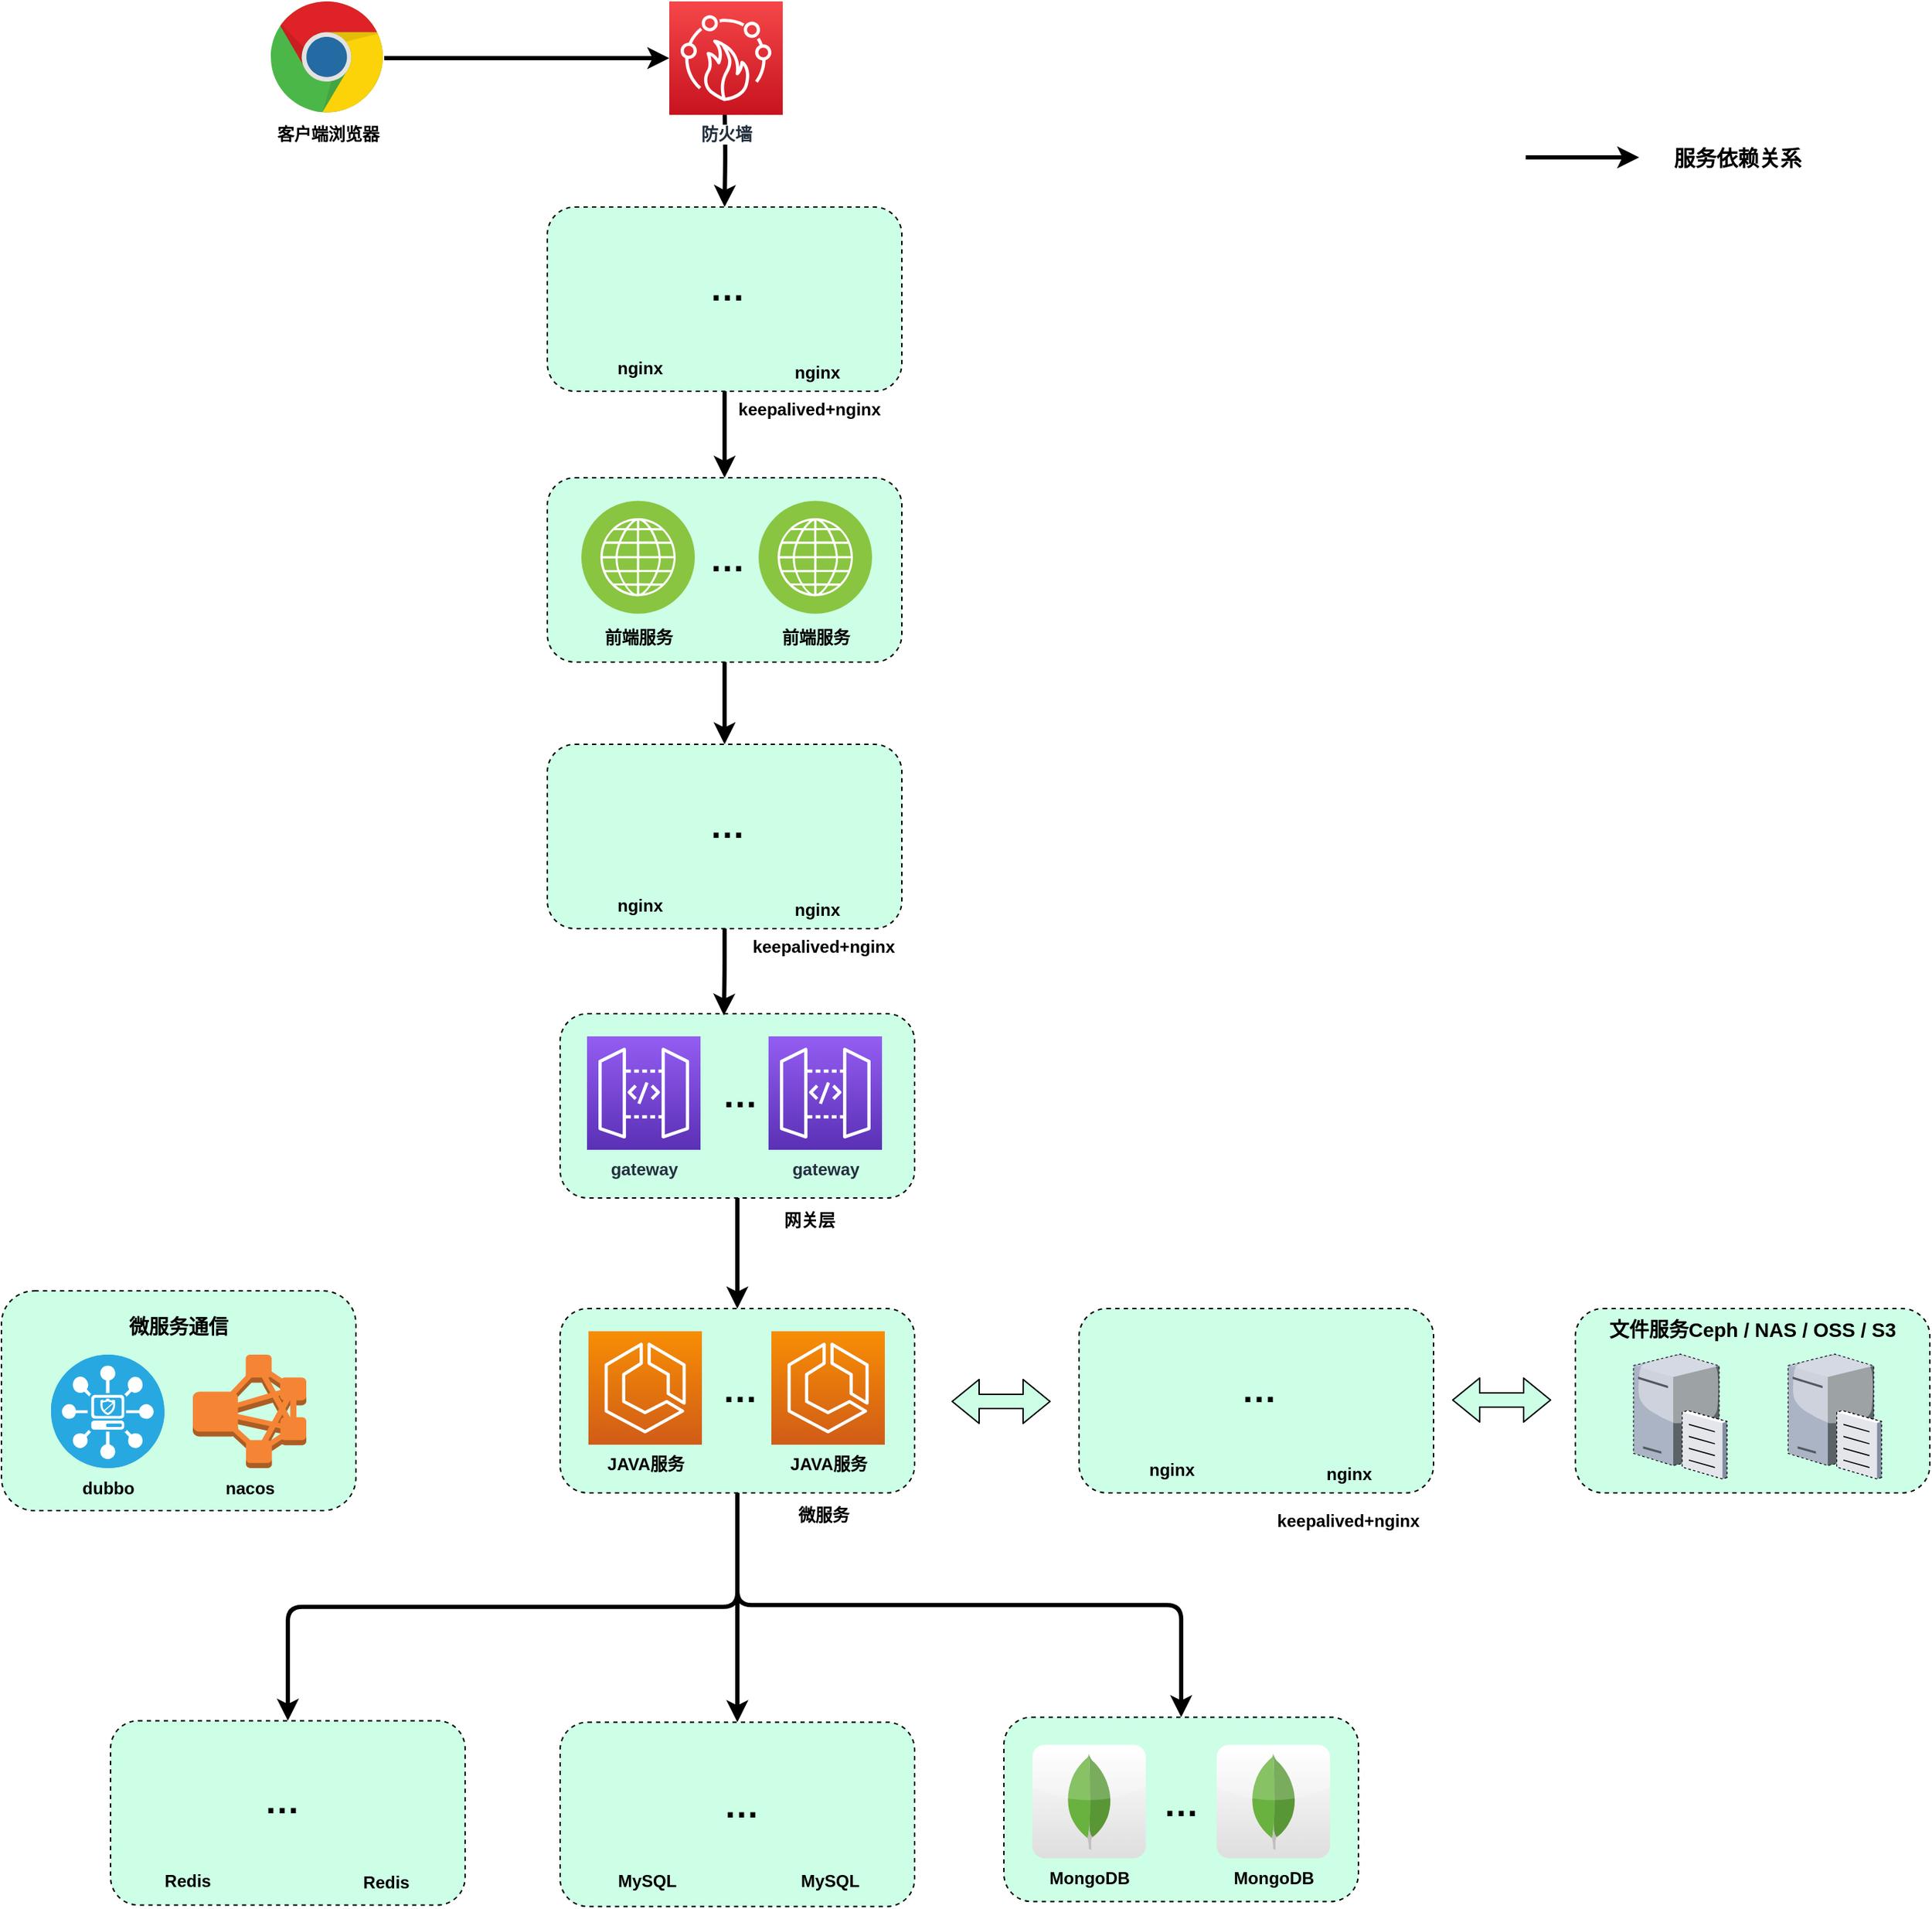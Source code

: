 <mxfile version="14.8.6" type="github">
  <diagram id="-XQVmP164iIxbpDRxiDr" name="第 1 页">
    <mxGraphModel dx="2076" dy="1094" grid="1" gridSize="10" guides="1" tooltips="1" connect="1" arrows="1" fold="1" page="0" pageScale="1" pageWidth="827" pageHeight="1169" math="0" shadow="0">
      <root>
        <mxCell id="0" />
        <mxCell id="1" parent="0" />
        <mxCell id="LHCKISDICAmvEoplOuZN-1" value="" style="rounded=1;whiteSpace=wrap;html=1;labelBackgroundColor=#ffffff;fontSize=12;dashed=1;fillColor=#CCFFE6;" parent="1" vertex="1">
          <mxGeometry x="1390" y="1012" width="250" height="130" as="geometry" />
        </mxCell>
        <mxCell id="LHCKISDICAmvEoplOuZN-3" value="" style="rounded=1;whiteSpace=wrap;html=1;labelBackgroundColor=none;fontSize=12;dashed=1;fillColor=#CCFFE6;" parent="1" vertex="1">
          <mxGeometry x="280" y="999.5" width="250" height="155" as="geometry" />
        </mxCell>
        <mxCell id="LHCKISDICAmvEoplOuZN-4" value="" style="rounded=1;whiteSpace=wrap;html=1;labelBackgroundColor=#CCFFE6;fontSize=12;dashed=1;fillColor=#CCFFE6;" parent="1" vertex="1">
          <mxGeometry x="357" y="1302.7" width="250" height="130" as="geometry" />
        </mxCell>
        <mxCell id="LHCKISDICAmvEoplOuZN-5" value="" style="rounded=1;whiteSpace=wrap;html=1;labelBackgroundColor=#ffffff;fontSize=12;dashed=1;fillColor=#CCFFE6;" parent="1" vertex="1">
          <mxGeometry x="674" y="1303.7" width="250" height="130" as="geometry" />
        </mxCell>
        <mxCell id="LHCKISDICAmvEoplOuZN-6" value="" style="rounded=1;whiteSpace=wrap;html=1;labelBackgroundColor=#ffffff;fontSize=12;dashed=1;fillColor=#CCFFE6;" parent="1" vertex="1">
          <mxGeometry x="987" y="1300.2" width="250" height="130" as="geometry" />
        </mxCell>
        <mxCell id="LHCKISDICAmvEoplOuZN-8" style="edgeStyle=orthogonalEdgeStyle;rounded=1;orthogonalLoop=1;jettySize=auto;html=1;entryX=0;entryY=0.5;entryDx=0;entryDy=0;entryPerimeter=0;strokeWidth=3;" parent="1" source="LHCKISDICAmvEoplOuZN-9" target="LHCKISDICAmvEoplOuZN-17" edge="1">
          <mxGeometry relative="1" as="geometry">
            <mxPoint x="760" y="120.3" as="targetPoint" />
          </mxGeometry>
        </mxCell>
        <mxCell id="LHCKISDICAmvEoplOuZN-9" value="&lt;b&gt;客户端浏览器&lt;/b&gt;" style="dashed=0;outlineConnect=0;html=1;align=center;labelPosition=center;verticalLabelPosition=bottom;verticalAlign=top;shape=mxgraph.weblogos.chrome" parent="1" vertex="1">
          <mxGeometry x="470" y="90" width="80" height="80" as="geometry" />
        </mxCell>
        <mxCell id="LHCKISDICAmvEoplOuZN-10" style="edgeStyle=orthogonalEdgeStyle;rounded=1;orthogonalLoop=1;jettySize=auto;html=1;strokeWidth=3;entryX=0.5;entryY=0;entryDx=0;entryDy=0;" parent="1" target="LHCKISDICAmvEoplOuZN-141" edge="1">
          <mxGeometry relative="1" as="geometry">
            <mxPoint x="790" y="160.3" as="sourcePoint" />
          </mxGeometry>
        </mxCell>
        <mxCell id="LHCKISDICAmvEoplOuZN-17" value="&lt;b&gt;防火墙&lt;/b&gt;" style="points=[[0,0,0],[0.25,0,0],[0.5,0,0],[0.75,0,0],[1,0,0],[0,1,0],[0.25,1,0],[0.5,1,0],[0.75,1,0],[1,1,0],[0,0.25,0],[0,0.5,0],[0,0.75,0],[1,0.25,0],[1,0.5,0],[1,0.75,0]];outlineConnect=0;fontColor=#232F3E;gradientColor=#F54749;gradientDirection=north;fillColor=#C7131F;strokeColor=#ffffff;dashed=0;verticalLabelPosition=bottom;verticalAlign=top;align=center;html=1;fontSize=12;fontStyle=0;aspect=fixed;shape=mxgraph.aws4.resourceIcon;resIcon=mxgraph.aws4.firewall_manager;labelBackgroundColor=#ffffff;" parent="1" vertex="1">
          <mxGeometry x="751" y="90" width="80" height="80" as="geometry" />
        </mxCell>
        <mxCell id="LHCKISDICAmvEoplOuZN-26" style="edgeStyle=orthogonalEdgeStyle;rounded=1;orthogonalLoop=1;jettySize=auto;html=1;exitX=0.5;exitY=1;exitDx=0;exitDy=0;entryX=0.5;entryY=0;entryDx=0;entryDy=0;strokeWidth=3;fontSize=12;" parent="1" target="LHCKISDICAmvEoplOuZN-5" edge="1" source="Yqaa-as9Cy-Q6mjE3hOE-29">
          <mxGeometry relative="1" as="geometry">
            <mxPoint x="380" y="1230.0" as="sourcePoint" />
          </mxGeometry>
        </mxCell>
        <mxCell id="LHCKISDICAmvEoplOuZN-27" style="edgeStyle=orthogonalEdgeStyle;rounded=1;orthogonalLoop=1;jettySize=auto;html=1;exitX=0.5;exitY=1;exitDx=0;exitDy=0;entryX=0.5;entryY=0;entryDx=0;entryDy=0;strokeWidth=3;fontSize=12;" parent="1" target="LHCKISDICAmvEoplOuZN-6" edge="1" source="Yqaa-as9Cy-Q6mjE3hOE-29">
          <mxGeometry relative="1" as="geometry">
            <mxPoint x="380" y="1230.0" as="sourcePoint" />
          </mxGeometry>
        </mxCell>
        <mxCell id="LHCKISDICAmvEoplOuZN-41" value="Redis" style="shape=image;html=1;verticalAlign=top;verticalLabelPosition=bottom;labelBackgroundColor=none;imageAspect=0;aspect=fixed;image=https://cdn4.iconfinder.com/data/icons/redis-2/1451/Untitled-2-128.png;fontSize=12;fontStyle=1" parent="1" vertex="1">
          <mxGeometry x="371" y="1321.7" width="80" height="80" as="geometry" />
        </mxCell>
        <mxCell id="LHCKISDICAmvEoplOuZN-42" value="Redis" style="shape=image;html=1;verticalAlign=top;verticalLabelPosition=bottom;labelBackgroundColor=none;imageAspect=0;aspect=fixed;image=https://cdn4.iconfinder.com/data/icons/redis-2/1451/Untitled-2-128.png;fontSize=12;fontStyle=1" parent="1" vertex="1">
          <mxGeometry x="511" y="1322.7" width="80" height="80" as="geometry" />
        </mxCell>
        <mxCell id="LHCKISDICAmvEoplOuZN-43" value="&lt;b&gt;MySQL&lt;/b&gt;" style="shape=image;html=1;verticalAlign=top;verticalLabelPosition=bottom;labelBackgroundColor=none;imageAspect=0;aspect=fixed;image=https://cdn4.iconfinder.com/data/icons/logos-3/181/MySQL-128.png;fontSize=12;" parent="1" vertex="1">
          <mxGeometry x="695" y="1322.2" width="80" height="80" as="geometry" />
        </mxCell>
        <mxCell id="LHCKISDICAmvEoplOuZN-44" value="&lt;b&gt;MySQL&lt;/b&gt;" style="shape=image;html=1;verticalAlign=top;verticalLabelPosition=bottom;labelBackgroundColor=none;imageAspect=0;aspect=fixed;image=https://cdn4.iconfinder.com/data/icons/logos-3/181/MySQL-128.png;fontSize=12;" parent="1" vertex="1">
          <mxGeometry x="824" y="1322.2" width="80" height="80" as="geometry" />
        </mxCell>
        <mxCell id="LHCKISDICAmvEoplOuZN-45" value="&lt;b&gt;MongoDB&lt;/b&gt;" style="dashed=0;outlineConnect=0;html=1;align=center;labelPosition=center;verticalLabelPosition=bottom;verticalAlign=top;shape=mxgraph.webicons.mongodb;gradientColor=#DFDEDE;labelBackgroundColor=none;fontSize=12;" parent="1" vertex="1">
          <mxGeometry x="1007" y="1319.7" width="80" height="80" as="geometry" />
        </mxCell>
        <mxCell id="LHCKISDICAmvEoplOuZN-46" value="&lt;b&gt;MongoDB&lt;/b&gt;" style="dashed=0;outlineConnect=0;html=1;align=center;labelPosition=center;verticalLabelPosition=bottom;verticalAlign=top;shape=mxgraph.webicons.mongodb;gradientColor=#DFDEDE;labelBackgroundColor=none;fontSize=12;" parent="1" vertex="1">
          <mxGeometry x="1137" y="1319.7" width="80" height="80" as="geometry" />
        </mxCell>
        <mxCell id="LHCKISDICAmvEoplOuZN-53" style="edgeStyle=orthogonalEdgeStyle;rounded=1;orthogonalLoop=1;jettySize=auto;html=1;strokeWidth=3;fontSize=13;" parent="1" edge="1">
          <mxGeometry relative="1" as="geometry">
            <mxPoint x="1355" y="200" as="sourcePoint" />
            <mxPoint x="1435" y="200" as="targetPoint" />
          </mxGeometry>
        </mxCell>
        <mxCell id="LHCKISDICAmvEoplOuZN-54" value="服务依赖关系" style="text;html=1;strokeColor=none;fillColor=none;align=center;verticalAlign=middle;whiteSpace=wrap;rounded=0;dashed=1;labelBackgroundColor=#ffffff;fontSize=15;fontStyle=1" parent="1" vertex="1">
          <mxGeometry x="1454" y="190" width="101" height="20" as="geometry" />
        </mxCell>
        <mxCell id="LHCKISDICAmvEoplOuZN-55" value="&lt;span style=&quot;font-size: 12px&quot;&gt;dubbo&lt;/span&gt;" style="fillColor=#28A8E0;verticalLabelPosition=bottom;html=1;strokeColor=#ffffff;verticalAlign=top;align=center;points=[[0.145,0.145,0],[0.5,0,0],[0.855,0.145,0],[1,0.5,0],[0.855,0.855,0],[0.5,1,0],[0.145,0.855,0],[0,0.5,0]];pointerEvents=1;shape=mxgraph.cisco_safe.compositeIcon;bgIcon=ellipse;resIcon=mxgraph.cisco_safe.capability.distributed_denial_of_service_protection;dashed=1;labelBackgroundColor=none;fontSize=12;fontStyle=1" parent="1" vertex="1">
          <mxGeometry x="315" y="1044.5" width="80" height="80" as="geometry" />
        </mxCell>
        <mxCell id="LHCKISDICAmvEoplOuZN-56" value="&lt;b&gt;nacos&lt;/b&gt;" style="outlineConnect=0;dashed=0;verticalLabelPosition=bottom;verticalAlign=top;align=center;html=1;shape=mxgraph.aws3.emr_cluster;fillColor=#F58534;gradientColor=none;labelBackgroundColor=none;fontSize=12;" parent="1" vertex="1">
          <mxGeometry x="415" y="1044.5" width="80" height="80" as="geometry" />
        </mxCell>
        <mxCell id="LHCKISDICAmvEoplOuZN-57" value="微服务通信" style="text;html=1;strokeColor=none;fillColor=none;align=center;verticalAlign=middle;whiteSpace=wrap;rounded=0;dashed=1;labelBackgroundColor=none;fontSize=14;fontStyle=1" parent="1" vertex="1">
          <mxGeometry x="365" y="1014.5" width="80" height="20" as="geometry" />
        </mxCell>
        <mxCell id="LHCKISDICAmvEoplOuZN-62" value="…" style="text;html=1;strokeColor=none;fillColor=none;align=center;verticalAlign=middle;whiteSpace=wrap;rounded=0;dashed=1;labelBackgroundColor=none;fontSize=25;fontStyle=1" parent="1" vertex="1">
          <mxGeometry x="1092" y="1349.7" width="40" height="20" as="geometry" />
        </mxCell>
        <mxCell id="LHCKISDICAmvEoplOuZN-63" value="…" style="text;html=1;strokeColor=none;fillColor=none;align=center;verticalAlign=middle;whiteSpace=wrap;rounded=0;dashed=1;labelBackgroundColor=none;fontSize=25;fontStyle=1" parent="1" vertex="1">
          <mxGeometry x="782" y="1350.7" width="40" height="20" as="geometry" />
        </mxCell>
        <mxCell id="LHCKISDICAmvEoplOuZN-64" value="…" style="text;html=1;strokeColor=none;fillColor=none;align=center;verticalAlign=middle;whiteSpace=wrap;rounded=0;dashed=1;labelBackgroundColor=none;fontSize=25;fontStyle=1" parent="1" vertex="1">
          <mxGeometry x="458" y="1347.7" width="40" height="20" as="geometry" />
        </mxCell>
        <mxCell id="LHCKISDICAmvEoplOuZN-65" value="" style="verticalLabelPosition=bottom;aspect=fixed;html=1;verticalAlign=top;strokeColor=none;align=center;outlineConnect=0;shape=mxgraph.citrix.file_server;dashed=1;labelBackgroundColor=none;fillColor=#CCFFE6;fontSize=25;" parent="1" vertex="1">
          <mxGeometry x="1431" y="1042" width="65.85" height="90" as="geometry" />
        </mxCell>
        <mxCell id="LHCKISDICAmvEoplOuZN-66" value="" style="verticalLabelPosition=bottom;aspect=fixed;html=1;verticalAlign=top;strokeColor=none;align=center;outlineConnect=0;shape=mxgraph.citrix.file_server;dashed=1;labelBackgroundColor=none;fillColor=#CCFFE6;fontSize=25;" parent="1" vertex="1">
          <mxGeometry x="1540" y="1042" width="65.85" height="90" as="geometry" />
        </mxCell>
        <mxCell id="LHCKISDICAmvEoplOuZN-67" value="文件服务Ceph / NAS / OSS / S3" style="text;html=1;strokeColor=none;fillColor=none;align=center;verticalAlign=middle;whiteSpace=wrap;rounded=0;dashed=1;labelBackgroundColor=none;fontSize=14;fontStyle=1" parent="1" vertex="1">
          <mxGeometry x="1405" y="1017" width="220" height="20" as="geometry" />
        </mxCell>
        <mxCell id="LHCKISDICAmvEoplOuZN-68" value="" style="shape=flexArrow;endArrow=classic;startArrow=classic;html=1;strokeWidth=1;fontSize=14;shadow=0;sketch=0;fillColor=#CCFFE6;" parent="1" edge="1">
          <mxGeometry width="50" height="50" relative="1" as="geometry">
            <mxPoint x="950" y="1077.5" as="sourcePoint" />
            <mxPoint x="1020" y="1077.5" as="targetPoint" />
          </mxGeometry>
        </mxCell>
        <mxCell id="LHCKISDICAmvEoplOuZN-69" value="" style="shape=flexArrow;endArrow=classic;startArrow=classic;html=1;strokeWidth=1;fontSize=14;shadow=0;sketch=0;fillColor=#CCFFE6;" parent="1" edge="1">
          <mxGeometry width="50" height="50" relative="1" as="geometry">
            <mxPoint x="1303" y="1076.5" as="sourcePoint" />
            <mxPoint x="1373" y="1076.5" as="targetPoint" />
          </mxGeometry>
        </mxCell>
        <mxCell id="LHCKISDICAmvEoplOuZN-139" value="" style="group" parent="1" vertex="1" connectable="0">
          <mxGeometry x="1040" y="1012" width="250" height="130" as="geometry" />
        </mxCell>
        <mxCell id="LHCKISDICAmvEoplOuZN-2" value="" style="rounded=1;whiteSpace=wrap;html=1;labelBackgroundColor=#ffffff;fontSize=12;dashed=1;fillColor=#CCFFE6;" parent="LHCKISDICAmvEoplOuZN-139" vertex="1">
          <mxGeometry width="250" height="130" as="geometry" />
        </mxCell>
        <mxCell id="LHCKISDICAmvEoplOuZN-58" value="nginx" style="shape=image;html=1;verticalAlign=top;verticalLabelPosition=bottom;labelBackgroundColor=none;imageAspect=0;aspect=fixed;image=https://cdn4.iconfinder.com/data/icons/logos-brands-5/24/nginx-128.png;dashed=1;fillColor=#CCFFE6;fontSize=12;fontStyle=1" parent="LHCKISDICAmvEoplOuZN-139" vertex="1">
          <mxGeometry x="25" y="20.3" width="80" height="80" as="geometry" />
        </mxCell>
        <mxCell id="LHCKISDICAmvEoplOuZN-59" value="nginx" style="shape=image;html=1;verticalAlign=top;verticalLabelPosition=bottom;labelBackgroundColor=none;imageAspect=0;aspect=fixed;image=https://cdn4.iconfinder.com/data/icons/logos-brands-5/24/nginx-128.png;dashed=1;fillColor=#CCFFE6;fontSize=12;fontStyle=1" parent="LHCKISDICAmvEoplOuZN-139" vertex="1">
          <mxGeometry x="150" y="23" width="80" height="80" as="geometry" />
        </mxCell>
        <mxCell id="LHCKISDICAmvEoplOuZN-60" value="…" style="text;html=1;strokeColor=none;fillColor=none;align=center;verticalAlign=middle;whiteSpace=wrap;rounded=0;dashed=1;labelBackgroundColor=none;fontSize=25;fontStyle=1" parent="LHCKISDICAmvEoplOuZN-139" vertex="1">
          <mxGeometry x="107" y="46" width="40" height="20" as="geometry" />
        </mxCell>
        <mxCell id="LHCKISDICAmvEoplOuZN-140" value="" style="group" parent="1" vertex="1" connectable="0">
          <mxGeometry x="665" y="235" width="250" height="130" as="geometry" />
        </mxCell>
        <mxCell id="LHCKISDICAmvEoplOuZN-141" value="" style="rounded=1;whiteSpace=wrap;html=1;labelBackgroundColor=#ffffff;fontSize=12;dashed=1;fillColor=#CCFFE6;" parent="LHCKISDICAmvEoplOuZN-140" vertex="1">
          <mxGeometry width="250" height="130" as="geometry" />
        </mxCell>
        <mxCell id="LHCKISDICAmvEoplOuZN-142" value="nginx" style="shape=image;html=1;verticalAlign=top;verticalLabelPosition=bottom;labelBackgroundColor=none;imageAspect=0;aspect=fixed;image=https://cdn4.iconfinder.com/data/icons/logos-brands-5/24/nginx-128.png;dashed=1;fillColor=#CCFFE6;fontSize=12;fontStyle=1" parent="LHCKISDICAmvEoplOuZN-140" vertex="1">
          <mxGeometry x="25" y="20.3" width="80" height="80" as="geometry" />
        </mxCell>
        <mxCell id="LHCKISDICAmvEoplOuZN-143" value="nginx" style="shape=image;html=1;verticalAlign=top;verticalLabelPosition=bottom;labelBackgroundColor=none;imageAspect=0;aspect=fixed;image=https://cdn4.iconfinder.com/data/icons/logos-brands-5/24/nginx-128.png;dashed=1;fillColor=#CCFFE6;fontSize=12;fontStyle=1" parent="LHCKISDICAmvEoplOuZN-140" vertex="1">
          <mxGeometry x="150" y="23" width="80" height="80" as="geometry" />
        </mxCell>
        <mxCell id="LHCKISDICAmvEoplOuZN-144" value="…" style="text;html=1;strokeColor=none;fillColor=none;align=center;verticalAlign=middle;whiteSpace=wrap;rounded=0;dashed=1;labelBackgroundColor=none;fontSize=25;fontStyle=1" parent="LHCKISDICAmvEoplOuZN-140" vertex="1">
          <mxGeometry x="107" y="46" width="40" height="20" as="geometry" />
        </mxCell>
        <mxCell id="LHCKISDICAmvEoplOuZN-152" value="" style="group;labelBackgroundColor=none;" parent="1" vertex="1" connectable="0">
          <mxGeometry x="665" y="426" width="250" height="130" as="geometry" />
        </mxCell>
        <mxCell id="LHCKISDICAmvEoplOuZN-153" value="" style="rounded=1;whiteSpace=wrap;html=1;labelBackgroundColor=#ffffff;fontSize=12;dashed=1;fillColor=#CCFFE6;" parent="LHCKISDICAmvEoplOuZN-152" vertex="1">
          <mxGeometry width="250" height="130" as="geometry" />
        </mxCell>
        <mxCell id="LHCKISDICAmvEoplOuZN-156" value="…" style="text;html=1;strokeColor=none;fillColor=none;align=center;verticalAlign=middle;whiteSpace=wrap;rounded=0;dashed=1;labelBackgroundColor=none;fontSize=25;fontStyle=1" parent="LHCKISDICAmvEoplOuZN-152" vertex="1">
          <mxGeometry x="107" y="46" width="40" height="20" as="geometry" />
        </mxCell>
        <mxCell id="LHCKISDICAmvEoplOuZN-158" value="&lt;b&gt;&lt;font color=&quot;#000000&quot; style=&quot;background-color: rgb(204 , 255 , 230)&quot;&gt;前端服务&lt;/font&gt;&lt;/b&gt;" style="aspect=fixed;perimeter=ellipsePerimeter;html=1;align=center;shadow=0;dashed=0;fontColor=#4277BB;labelBackgroundColor=none;fontSize=12;spacingTop=3;image;image=img/lib/ibm/infrastructure/channels.svg;" parent="LHCKISDICAmvEoplOuZN-152" vertex="1">
          <mxGeometry x="24" y="16" width="80" height="80" as="geometry" />
        </mxCell>
        <mxCell id="LHCKISDICAmvEoplOuZN-157" value="&lt;b&gt;&lt;font color=&quot;#000000&quot; style=&quot;background-color: rgb(204 , 255 , 230)&quot;&gt;前端服务&lt;/font&gt;&lt;/b&gt;" style="aspect=fixed;perimeter=ellipsePerimeter;html=1;align=center;shadow=0;dashed=0;fontColor=#4277BB;labelBackgroundColor=#ffffff;fontSize=12;spacingTop=3;image;image=img/lib/ibm/infrastructure/channels.svg;" parent="LHCKISDICAmvEoplOuZN-152" vertex="1">
          <mxGeometry x="149" y="16" width="80" height="80" as="geometry" />
        </mxCell>
        <mxCell id="LHCKISDICAmvEoplOuZN-160" value="" style="group" parent="1" vertex="1" connectable="0">
          <mxGeometry x="674" y="804" width="250" height="130" as="geometry" />
        </mxCell>
        <mxCell id="LHCKISDICAmvEoplOuZN-161" value="" style="rounded=1;whiteSpace=wrap;html=1;labelBackgroundColor=#ffffff;fontSize=12;dashed=1;fillColor=#CCFFE6;" parent="LHCKISDICAmvEoplOuZN-160" vertex="1">
          <mxGeometry width="250" height="130" as="geometry" />
        </mxCell>
        <mxCell id="LHCKISDICAmvEoplOuZN-162" value="…" style="text;html=1;strokeColor=none;fillColor=none;align=center;verticalAlign=middle;whiteSpace=wrap;rounded=0;dashed=1;labelBackgroundColor=none;fontSize=25;fontStyle=1" parent="LHCKISDICAmvEoplOuZN-160" vertex="1">
          <mxGeometry x="107" y="46" width="40" height="20" as="geometry" />
        </mxCell>
        <mxCell id="Yqaa-as9Cy-Q6mjE3hOE-23" value="gateway" style="points=[[0,0,0],[0.25,0,0],[0.5,0,0],[0.75,0,0],[1,0,0],[0,1,0],[0.25,1,0],[0.5,1,0],[0.75,1,0],[1,1,0],[0,0.25,0],[0,0.5,0],[0,0.75,0],[1,0.25,0],[1,0.5,0],[1,0.75,0]];outlineConnect=0;fontColor=#232F3E;gradientColor=#945DF2;gradientDirection=north;fillColor=#5A30B5;strokeColor=#ffffff;dashed=0;verticalLabelPosition=bottom;verticalAlign=top;align=center;html=1;fontSize=12;fontStyle=1;aspect=fixed;shape=mxgraph.aws4.resourceIcon;resIcon=mxgraph.aws4.api_gateway;labelBorderColor=none;labelBackgroundColor=none;" parent="LHCKISDICAmvEoplOuZN-160" vertex="1">
          <mxGeometry x="19" y="16" width="80" height="80" as="geometry" />
        </mxCell>
        <mxCell id="Yqaa-as9Cy-Q6mjE3hOE-4" value="gateway" style="points=[[0,0,0],[0.25,0,0],[0.5,0,0],[0.75,0,0],[1,0,0],[0,1,0],[0.25,1,0],[0.5,1,0],[0.75,1,0],[1,1,0],[0,0.25,0],[0,0.5,0],[0,0.75,0],[1,0.25,0],[1,0.5,0],[1,0.75,0]];outlineConnect=0;fontColor=#232F3E;gradientColor=#945DF2;gradientDirection=north;fillColor=#5A30B5;strokeColor=#ffffff;dashed=0;verticalLabelPosition=bottom;verticalAlign=top;align=center;html=1;fontSize=12;fontStyle=1;aspect=fixed;shape=mxgraph.aws4.resourceIcon;resIcon=mxgraph.aws4.api_gateway;labelBorderColor=none;labelBackgroundColor=none;" parent="LHCKISDICAmvEoplOuZN-160" vertex="1">
          <mxGeometry x="147" y="16" width="80" height="80" as="geometry" />
        </mxCell>
        <mxCell id="LHCKISDICAmvEoplOuZN-165" style="edgeStyle=orthogonalEdgeStyle;rounded=1;orthogonalLoop=1;jettySize=auto;html=1;strokeWidth=3;entryX=0.5;entryY=0;entryDx=0;entryDy=0;exitX=0.5;exitY=1;exitDx=0;exitDy=0;" parent="1" source="LHCKISDICAmvEoplOuZN-141" target="LHCKISDICAmvEoplOuZN-153" edge="1">
          <mxGeometry relative="1" as="geometry">
            <mxPoint x="800" y="170.3" as="sourcePoint" />
            <mxPoint x="800" y="245" as="targetPoint" />
          </mxGeometry>
        </mxCell>
        <mxCell id="LHCKISDICAmvEoplOuZN-147" value="&lt;b&gt;keepalived+nginx&lt;/b&gt;" style="text;html=1;strokeColor=none;fillColor=none;align=center;verticalAlign=middle;whiteSpace=wrap;rounded=0;" parent="1" vertex="1">
          <mxGeometry x="790" y="368" width="120" height="20" as="geometry" />
        </mxCell>
        <mxCell id="Yqaa-as9Cy-Q6mjE3hOE-16" value="" style="group" parent="1" vertex="1" connectable="0">
          <mxGeometry x="665" y="614" width="250" height="130" as="geometry" />
        </mxCell>
        <mxCell id="Yqaa-as9Cy-Q6mjE3hOE-17" value="" style="rounded=1;whiteSpace=wrap;html=1;labelBackgroundColor=#ffffff;fontSize=12;dashed=1;fillColor=#CCFFE6;" parent="Yqaa-as9Cy-Q6mjE3hOE-16" vertex="1">
          <mxGeometry width="250" height="130" as="geometry" />
        </mxCell>
        <mxCell id="Yqaa-as9Cy-Q6mjE3hOE-18" value="nginx" style="shape=image;html=1;verticalAlign=top;verticalLabelPosition=bottom;labelBackgroundColor=none;imageAspect=0;aspect=fixed;image=https://cdn4.iconfinder.com/data/icons/logos-brands-5/24/nginx-128.png;dashed=1;fillColor=#CCFFE6;fontSize=12;fontStyle=1" parent="Yqaa-as9Cy-Q6mjE3hOE-16" vertex="1">
          <mxGeometry x="25" y="20.3" width="80" height="80" as="geometry" />
        </mxCell>
        <mxCell id="Yqaa-as9Cy-Q6mjE3hOE-19" value="nginx" style="shape=image;html=1;verticalAlign=top;verticalLabelPosition=bottom;labelBackgroundColor=none;imageAspect=0;aspect=fixed;image=https://cdn4.iconfinder.com/data/icons/logos-brands-5/24/nginx-128.png;dashed=1;fillColor=#CCFFE6;fontSize=12;fontStyle=1" parent="Yqaa-as9Cy-Q6mjE3hOE-16" vertex="1">
          <mxGeometry x="150" y="23" width="80" height="80" as="geometry" />
        </mxCell>
        <mxCell id="Yqaa-as9Cy-Q6mjE3hOE-20" value="…" style="text;html=1;strokeColor=none;fillColor=none;align=center;verticalAlign=middle;whiteSpace=wrap;rounded=0;dashed=1;labelBackgroundColor=none;fontSize=25;fontStyle=1" parent="Yqaa-as9Cy-Q6mjE3hOE-16" vertex="1">
          <mxGeometry x="107" y="46" width="40" height="20" as="geometry" />
        </mxCell>
        <mxCell id="Yqaa-as9Cy-Q6mjE3hOE-21" value="&lt;b&gt;keepalived+nginx&lt;/b&gt;" style="text;html=1;strokeColor=none;fillColor=none;align=center;verticalAlign=middle;whiteSpace=wrap;rounded=0;" parent="1" vertex="1">
          <mxGeometry x="810" y="747" width="100" height="20" as="geometry" />
        </mxCell>
        <mxCell id="Yqaa-as9Cy-Q6mjE3hOE-22" style="edgeStyle=orthogonalEdgeStyle;rounded=1;orthogonalLoop=1;jettySize=auto;html=1;strokeWidth=3;entryX=0.5;entryY=0;entryDx=0;entryDy=0;exitX=0.5;exitY=1;exitDx=0;exitDy=0;" parent="1" source="LHCKISDICAmvEoplOuZN-153" target="Yqaa-as9Cy-Q6mjE3hOE-17" edge="1">
          <mxGeometry relative="1" as="geometry">
            <mxPoint x="800" y="361" as="sourcePoint" />
            <mxPoint x="800" y="436" as="targetPoint" />
          </mxGeometry>
        </mxCell>
        <mxCell id="Yqaa-as9Cy-Q6mjE3hOE-25" style="edgeStyle=orthogonalEdgeStyle;rounded=1;orthogonalLoop=1;jettySize=auto;html=1;strokeWidth=3;entryX=0.462;entryY=0.01;entryDx=0;entryDy=0;exitX=0.5;exitY=1;exitDx=0;exitDy=0;entryPerimeter=0;" parent="1" source="Yqaa-as9Cy-Q6mjE3hOE-17" target="LHCKISDICAmvEoplOuZN-161" edge="1">
          <mxGeometry relative="1" as="geometry">
            <mxPoint x="800" y="566.0" as="sourcePoint" />
            <mxPoint x="800" y="624" as="targetPoint" />
          </mxGeometry>
        </mxCell>
        <mxCell id="Yqaa-as9Cy-Q6mjE3hOE-26" value="&lt;b&gt;网关层&lt;/b&gt;" style="text;html=1;strokeColor=none;fillColor=none;align=center;verticalAlign=middle;whiteSpace=wrap;rounded=0;" parent="1" vertex="1">
          <mxGeometry x="800" y="940" width="100" height="20" as="geometry" />
        </mxCell>
        <mxCell id="Yqaa-as9Cy-Q6mjE3hOE-28" value="" style="group" parent="1" vertex="1" connectable="0">
          <mxGeometry x="674" y="1012" width="250" height="130" as="geometry" />
        </mxCell>
        <mxCell id="Yqaa-as9Cy-Q6mjE3hOE-29" value="" style="rounded=1;whiteSpace=wrap;html=1;labelBackgroundColor=#ffffff;fontSize=12;dashed=1;fillColor=#CCFFE6;" parent="Yqaa-as9Cy-Q6mjE3hOE-28" vertex="1">
          <mxGeometry width="250" height="130" as="geometry" />
        </mxCell>
        <mxCell id="Yqaa-as9Cy-Q6mjE3hOE-30" value="…" style="text;html=1;strokeColor=none;fillColor=none;align=center;verticalAlign=middle;whiteSpace=wrap;rounded=0;dashed=1;labelBackgroundColor=none;fontSize=25;fontStyle=1" parent="Yqaa-as9Cy-Q6mjE3hOE-28" vertex="1">
          <mxGeometry x="107" y="46" width="40" height="20" as="geometry" />
        </mxCell>
        <mxCell id="Yqaa-as9Cy-Q6mjE3hOE-34" value="&lt;b&gt;&lt;font color=&quot;#000000&quot;&gt;JAVA服务&lt;/font&gt;&lt;/b&gt;" style="points=[[0,0,0],[0.25,0,0],[0.5,0,0],[0.75,0,0],[1,0,0],[0,1,0],[0.25,1,0],[0.5,1,0],[0.75,1,0],[1,1,0],[0,0.25,0],[0,0.5,0],[0,0.75,0],[1,0.25,0],[1,0.5,0],[1,0.75,0]];outlineConnect=0;fontColor=#232F3E;gradientColor=#F78E04;gradientDirection=north;fillColor=#D05C17;strokeColor=#ffffff;dashed=0;verticalLabelPosition=bottom;verticalAlign=top;align=center;html=1;fontSize=12;fontStyle=0;aspect=fixed;shape=mxgraph.aws4.resourceIcon;resIcon=mxgraph.aws4.ecs;labelBackgroundColor=none;" parent="Yqaa-as9Cy-Q6mjE3hOE-28" vertex="1">
          <mxGeometry x="20" y="16" width="80" height="80" as="geometry" />
        </mxCell>
        <mxCell id="Yqaa-as9Cy-Q6mjE3hOE-39" value="&lt;b&gt;&lt;font color=&quot;#000000&quot;&gt;JAVA服务&lt;/font&gt;&lt;/b&gt;" style="points=[[0,0,0],[0.25,0,0],[0.5,0,0],[0.75,0,0],[1,0,0],[0,1,0],[0.25,1,0],[0.5,1,0],[0.75,1,0],[1,1,0],[0,0.25,0],[0,0.5,0],[0,0.75,0],[1,0.25,0],[1,0.5,0],[1,0.75,0]];outlineConnect=0;fontColor=#232F3E;gradientColor=#F78E04;gradientDirection=north;fillColor=#D05C17;strokeColor=#ffffff;dashed=0;verticalLabelPosition=bottom;verticalAlign=top;align=center;html=1;fontSize=12;fontStyle=0;aspect=fixed;shape=mxgraph.aws4.resourceIcon;resIcon=mxgraph.aws4.ecs;labelBackgroundColor=none;" parent="Yqaa-as9Cy-Q6mjE3hOE-28" vertex="1">
          <mxGeometry x="149" y="16" width="80" height="80" as="geometry" />
        </mxCell>
        <mxCell id="Yqaa-as9Cy-Q6mjE3hOE-33" value="&lt;b&gt;微服务&lt;/b&gt;" style="text;html=1;strokeColor=none;fillColor=none;align=center;verticalAlign=middle;whiteSpace=wrap;rounded=0;" parent="1" vertex="1">
          <mxGeometry x="810" y="1148" width="100" height="20" as="geometry" />
        </mxCell>
        <mxCell id="Yqaa-as9Cy-Q6mjE3hOE-40" value="&lt;b&gt;keepalived+nginx&lt;/b&gt;" style="text;html=1;strokeColor=none;fillColor=none;align=center;verticalAlign=middle;whiteSpace=wrap;rounded=0;" parent="1" vertex="1">
          <mxGeometry x="1170" y="1152" width="120" height="20" as="geometry" />
        </mxCell>
        <mxCell id="Yqaa-as9Cy-Q6mjE3hOE-42" style="edgeStyle=orthogonalEdgeStyle;rounded=1;orthogonalLoop=1;jettySize=auto;html=1;strokeWidth=3;entryX=0.5;entryY=0;entryDx=0;entryDy=0;exitX=0.5;exitY=1;exitDx=0;exitDy=0;" parent="1" source="LHCKISDICAmvEoplOuZN-161" target="Yqaa-as9Cy-Q6mjE3hOE-29" edge="1">
          <mxGeometry relative="1" as="geometry">
            <mxPoint x="800" y="754.0" as="sourcePoint" />
            <mxPoint x="799.5" y="815.3" as="targetPoint" />
          </mxGeometry>
        </mxCell>
        <mxCell id="JEs47daoEYwiOZlEHXq6-1" style="edgeStyle=orthogonalEdgeStyle;rounded=1;orthogonalLoop=1;jettySize=auto;html=1;exitX=0.5;exitY=1;exitDx=0;exitDy=0;entryX=0.5;entryY=0;entryDx=0;entryDy=0;strokeWidth=3;fontSize=12;" edge="1" parent="1" source="Yqaa-as9Cy-Q6mjE3hOE-29" target="LHCKISDICAmvEoplOuZN-4">
          <mxGeometry relative="1" as="geometry">
            <mxPoint x="268.5" y="1340.0" as="sourcePoint" />
            <mxPoint x="687.5" y="1413.7" as="targetPoint" />
          </mxGeometry>
        </mxCell>
      </root>
    </mxGraphModel>
  </diagram>
</mxfile>
